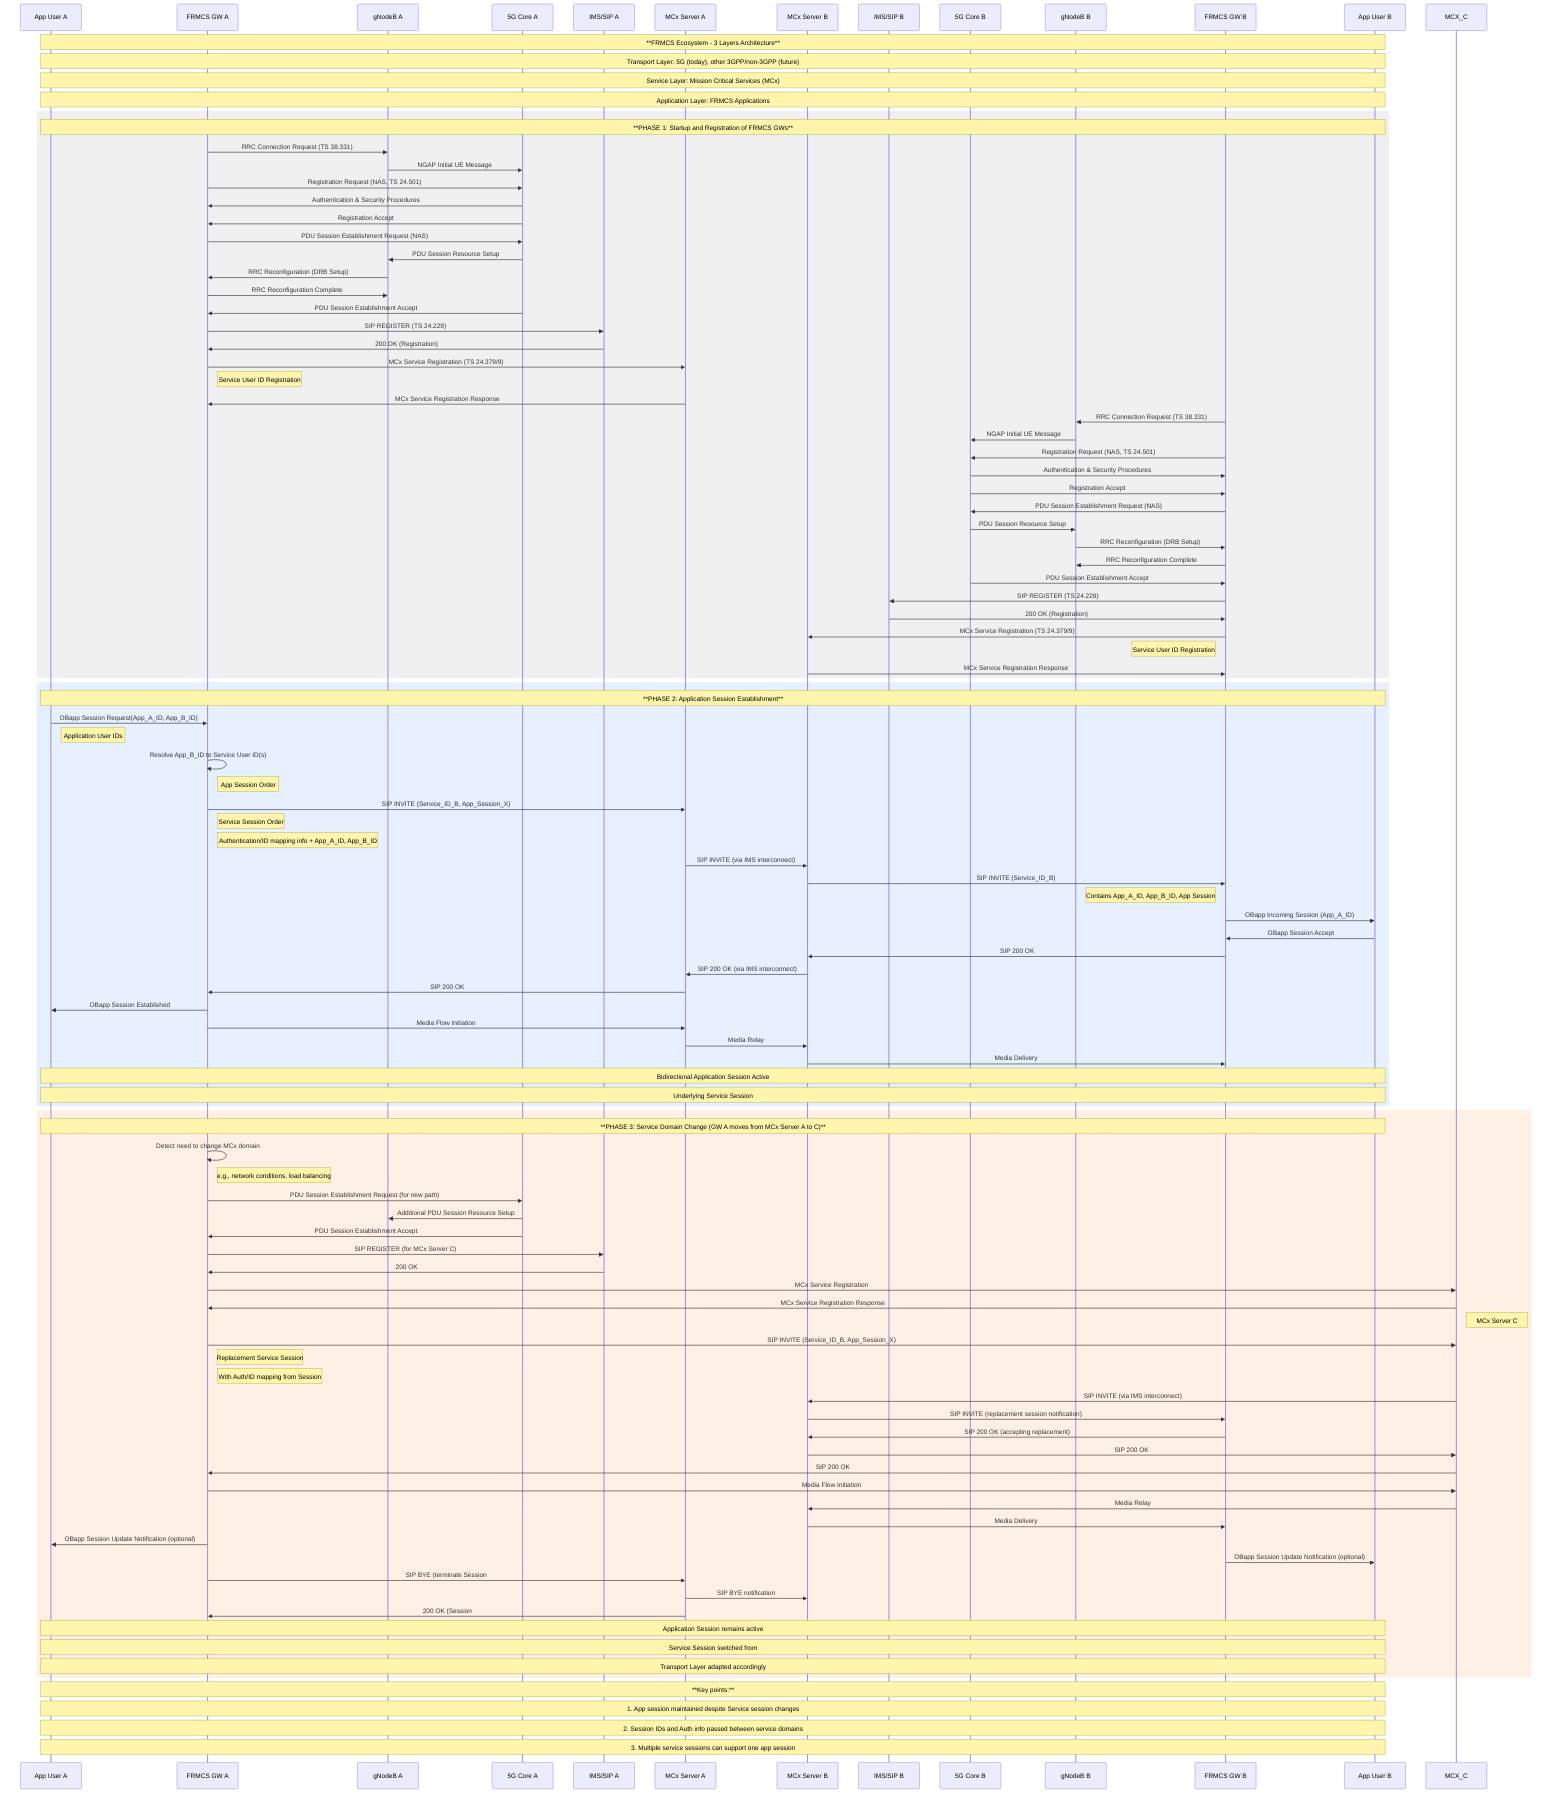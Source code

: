 sequenceDiagram
    %% Définition des acteurs
    participant App_A as App User A
    participant FRMCS_GW_A as FRMCS GW A
    participant gNB_A as gNodeB A
    participant Core_A as 5G Core A
    participant IMS_A as IMS/SIP A
    participant MCX_A as MCx Server A
    participant MCX_B as MCx Server B
    participant IMS_B as IMS/SIP B
    participant Core_B as 5G Core B
    participant gNB_B as gNodeB B
    participant FRMCS_GW_B as FRMCS GW B
    participant App_B as App User B

    Note over App_A, App_B: **FRMCS Ecosystem - 3 Layers Architecture**
    Note over App_A, App_B: Transport Layer: 5G (today), other 3GPP/non-3GPP (future)
    Note over App_A, App_B: Service Layer: Mission Critical Services (MCx)
    Note over App_A, App_B: Application Layer: FRMCS Applications

    %% PHASE 1: Startup and Registration of FRMCS GWs
    rect rgb(240, 240, 240)
        Note over App_A, App_B: **PHASE 1: Startup and Registration of FRMCS GWs**
        %% GW A Registration Process
        FRMCS_GW_A->>gNB_A: RRC Connection Request (TS 38.331)
        gNB_A->>Core_A: NGAP Initial UE Message
        FRMCS_GW_A->>Core_A: Registration Request (NAS, TS 24.501)
        Core_A->>FRMCS_GW_A: Authentication & Security Procedures
        Core_A->>FRMCS_GW_A: Registration Accept

        %% Transport Layer: PDU Session Establishment
        FRMCS_GW_A->>Core_A: PDU Session Establishment Request (NAS)
        Core_A->>gNB_A: PDU Session Resource Setup
        gNB_A->>FRMCS_GW_A: RRC Reconfiguration (DRB Setup)
        FRMCS_GW_A->>gNB_A: RRC Reconfiguration Complete
        Core_A->>FRMCS_GW_A: PDU Session Establishment Accept

        %% Service Layer: IMS Registration and MCx Service Registration
        FRMCS_GW_A->>IMS_A: SIP REGISTER (TS 24.229)
        IMS_A->>FRMCS_GW_A: 200 OK (Registration)
        FRMCS_GW_A->>MCX_A: MCx Service Registration (TS 24.379/9)
        Note right of FRMCS_GW_A: Service User ID Registration
        MCX_A->>FRMCS_GW_A: MCx Service Registration Response

        %% Same for GW B
        FRMCS_GW_B->>gNB_B: RRC Connection Request (TS 38.331)
        gNB_B->>Core_B: NGAP Initial UE Message
        FRMCS_GW_B->>Core_B: Registration Request (NAS, TS 24.501)
        Core_B->>FRMCS_GW_B: Authentication & Security Procedures
        Core_B->>FRMCS_GW_B: Registration Accept

        FRMCS_GW_B->>Core_B: PDU Session Establishment Request (NAS)
        Core_B->>gNB_B: PDU Session Resource Setup
        gNB_B->>FRMCS_GW_B: RRC Reconfiguration (DRB Setup)
        FRMCS_GW_B->>gNB_B: RRC Reconfiguration Complete
        Core_B->>FRMCS_GW_B: PDU Session Establishment Accept

        FRMCS_GW_B->>IMS_B: SIP REGISTER (TS 24.229)
        IMS_B->>FRMCS_GW_B: 200 OK (Registration)
        FRMCS_GW_B->>MCX_B: MCx Service Registration (TS 24.379/9)
        Note left of FRMCS_GW_B: Service User ID Registration
        MCX_B->>FRMCS_GW_B: MCx Service Registration Response
    end

    %% PHASE 2: Application Session Establishment
    rect rgb(230, 240, 255)
        Note over App_A, App_B: **PHASE 2: Application Session Establishment**

        %% Application Layer Interaction
        App_A->>FRMCS_GW_A: OBapp Session Request(App_A_ID, App_B_ID)
        Note right of App_A: Application User IDs

        %% FRMCS GW A Resolves App ID to Service ID
        FRMCS_GW_A->>FRMCS_GW_A: Resolve App_B_ID to Service User ID(s)
        Note right of FRMCS_GW_A: App Session Order #X assigned

        %% Service Layer: MCx Session Establishment
        FRMCS_GW_A->>MCX_A: SIP INVITE (Service_ID_B, App_Session_X)
        Note right of FRMCS_GW_A: Service Session Order #Y assigned
        Note right of FRMCS_GW_A: Authentication/ID mapping info + App_A_ID, App_B_ID
        MCX_A->>MCX_B: SIP INVITE (via IMS interconnect)
        
        %% MCx B forwards to GW B
        MCX_B->>FRMCS_GW_B: SIP INVITE (Service_ID_B)
        Note left of FRMCS_GW_B: Contains App_A_ID, App_B_ID, App Session #X, Service Session #Y
        
        %% Application Layer at destination - Direct notification
        FRMCS_GW_B->>App_B: OBapp Incoming Session (App_A_ID)
        App_B->>FRMCS_GW_B: OBapp Session Accept
        
        %% Session Establishment Confirmation back
        FRMCS_GW_B->>MCX_B: SIP 200 OK
        MCX_B->>MCX_A: SIP 200 OK (via IMS interconnect)
        MCX_A->>FRMCS_GW_A: SIP 200 OK
        FRMCS_GW_A->>App_A: OBapp Session Established

        %% Media Flow Establishment
        FRMCS_GW_A->>MCX_A: Media Flow Initiation
        MCX_A->>MCX_B: Media Relay
        MCX_B->>FRMCS_GW_B: Media Delivery
        
        Note over App_A, App_B: Bidirectional Application Session Active
        Note over App_A, App_B: Underlying Service Session #Y established
    end

    %% PHASE 3: Service Domain Change and Session Transfer
    rect rgb(255, 240, 230)
        Note over App_A, App_B: **PHASE 3: Service Domain Change (GW A moves from MCx Server A to C)**

        %% GW A detects need to change service domain
        FRMCS_GW_A->>FRMCS_GW_A: Detect need to change MCx domain
        Note right of FRMCS_GW_A: e.g., network conditions, load balancing

        %% Transport Layer: Potential new PDU Session if needed
        FRMCS_GW_A->>Core_A: PDU Session Establishment Request (for new path)
        Core_A->>gNB_A: Additional PDU Session Resource Setup
        Core_A->>FRMCS_GW_A: PDU Session Establishment Accept

        %% Register to new MCx server (C) while maintaining A
        FRMCS_GW_A->>IMS_A: SIP REGISTER (for MCx Server C)
        IMS_A->>FRMCS_GW_A: 200 OK

        %% Service Layer: Registration to new MCx domain
        FRMCS_GW_A->>MCX_C: MCx Service Registration
        MCX_C->>FRMCS_GW_A: MCx Service Registration Response
        Note right of MCX_C: MCx Server C

        %% Establish replacement service session
        FRMCS_GW_A->>MCX_C: SIP INVITE (Service_ID_B, App_Session_X)
        Note right of FRMCS_GW_A: Replacement Service Session #Z 
        Note right of FRMCS_GW_A: With Auth/ID mapping from Session #Y + App_IDs
        
        %% MCx C coordinates with MCx B
        MCX_C->>MCX_B: SIP INVITE (via IMS interconnect)
        MCX_B->>FRMCS_GW_B: SIP INVITE (replacement session notification)
        FRMCS_GW_B->>MCX_B: SIP 200 OK (accepting replacement)
        MCX_B->>MCX_C: SIP 200 OK
        MCX_C->>FRMCS_GW_A: SIP 200 OK

        %% Media Flows for new service session
        FRMCS_GW_A->>MCX_C: Media Flow Initiation
        MCX_C->>MCX_B: Media Relay
        MCX_B->>FRMCS_GW_B: Media Delivery
        
        %% Application Layer notified of underlying change (optional)
        FRMCS_GW_A->>App_A: OBapp Session Update Notification (optional)
        FRMCS_GW_B->>App_B: OBapp Session Update Notification (optional)
        
        %% Terminate original service session
        FRMCS_GW_A->>MCX_A: SIP BYE (terminate Session #Y)
        MCX_A->>MCX_B: SIP BYE notification
        MCX_A->>FRMCS_GW_A: 200 OK (Session #Y terminated)
        
        Note over App_A, App_B: Application Session remains active
        Note over App_A, App_B: Service Session switched from #Y to #Z
        Note over App_A, App_B: Transport Layer adapted accordingly
    end

    Note over App_A, App_B: **Key points:**
    Note over App_A, App_B: 1. App session maintained despite Service session changes
    Note over App_A, App_B: 2. Session IDs and Auth info passed between service domains
    Note over App_A, App_B: 3. Multiple service sessions can support one app session